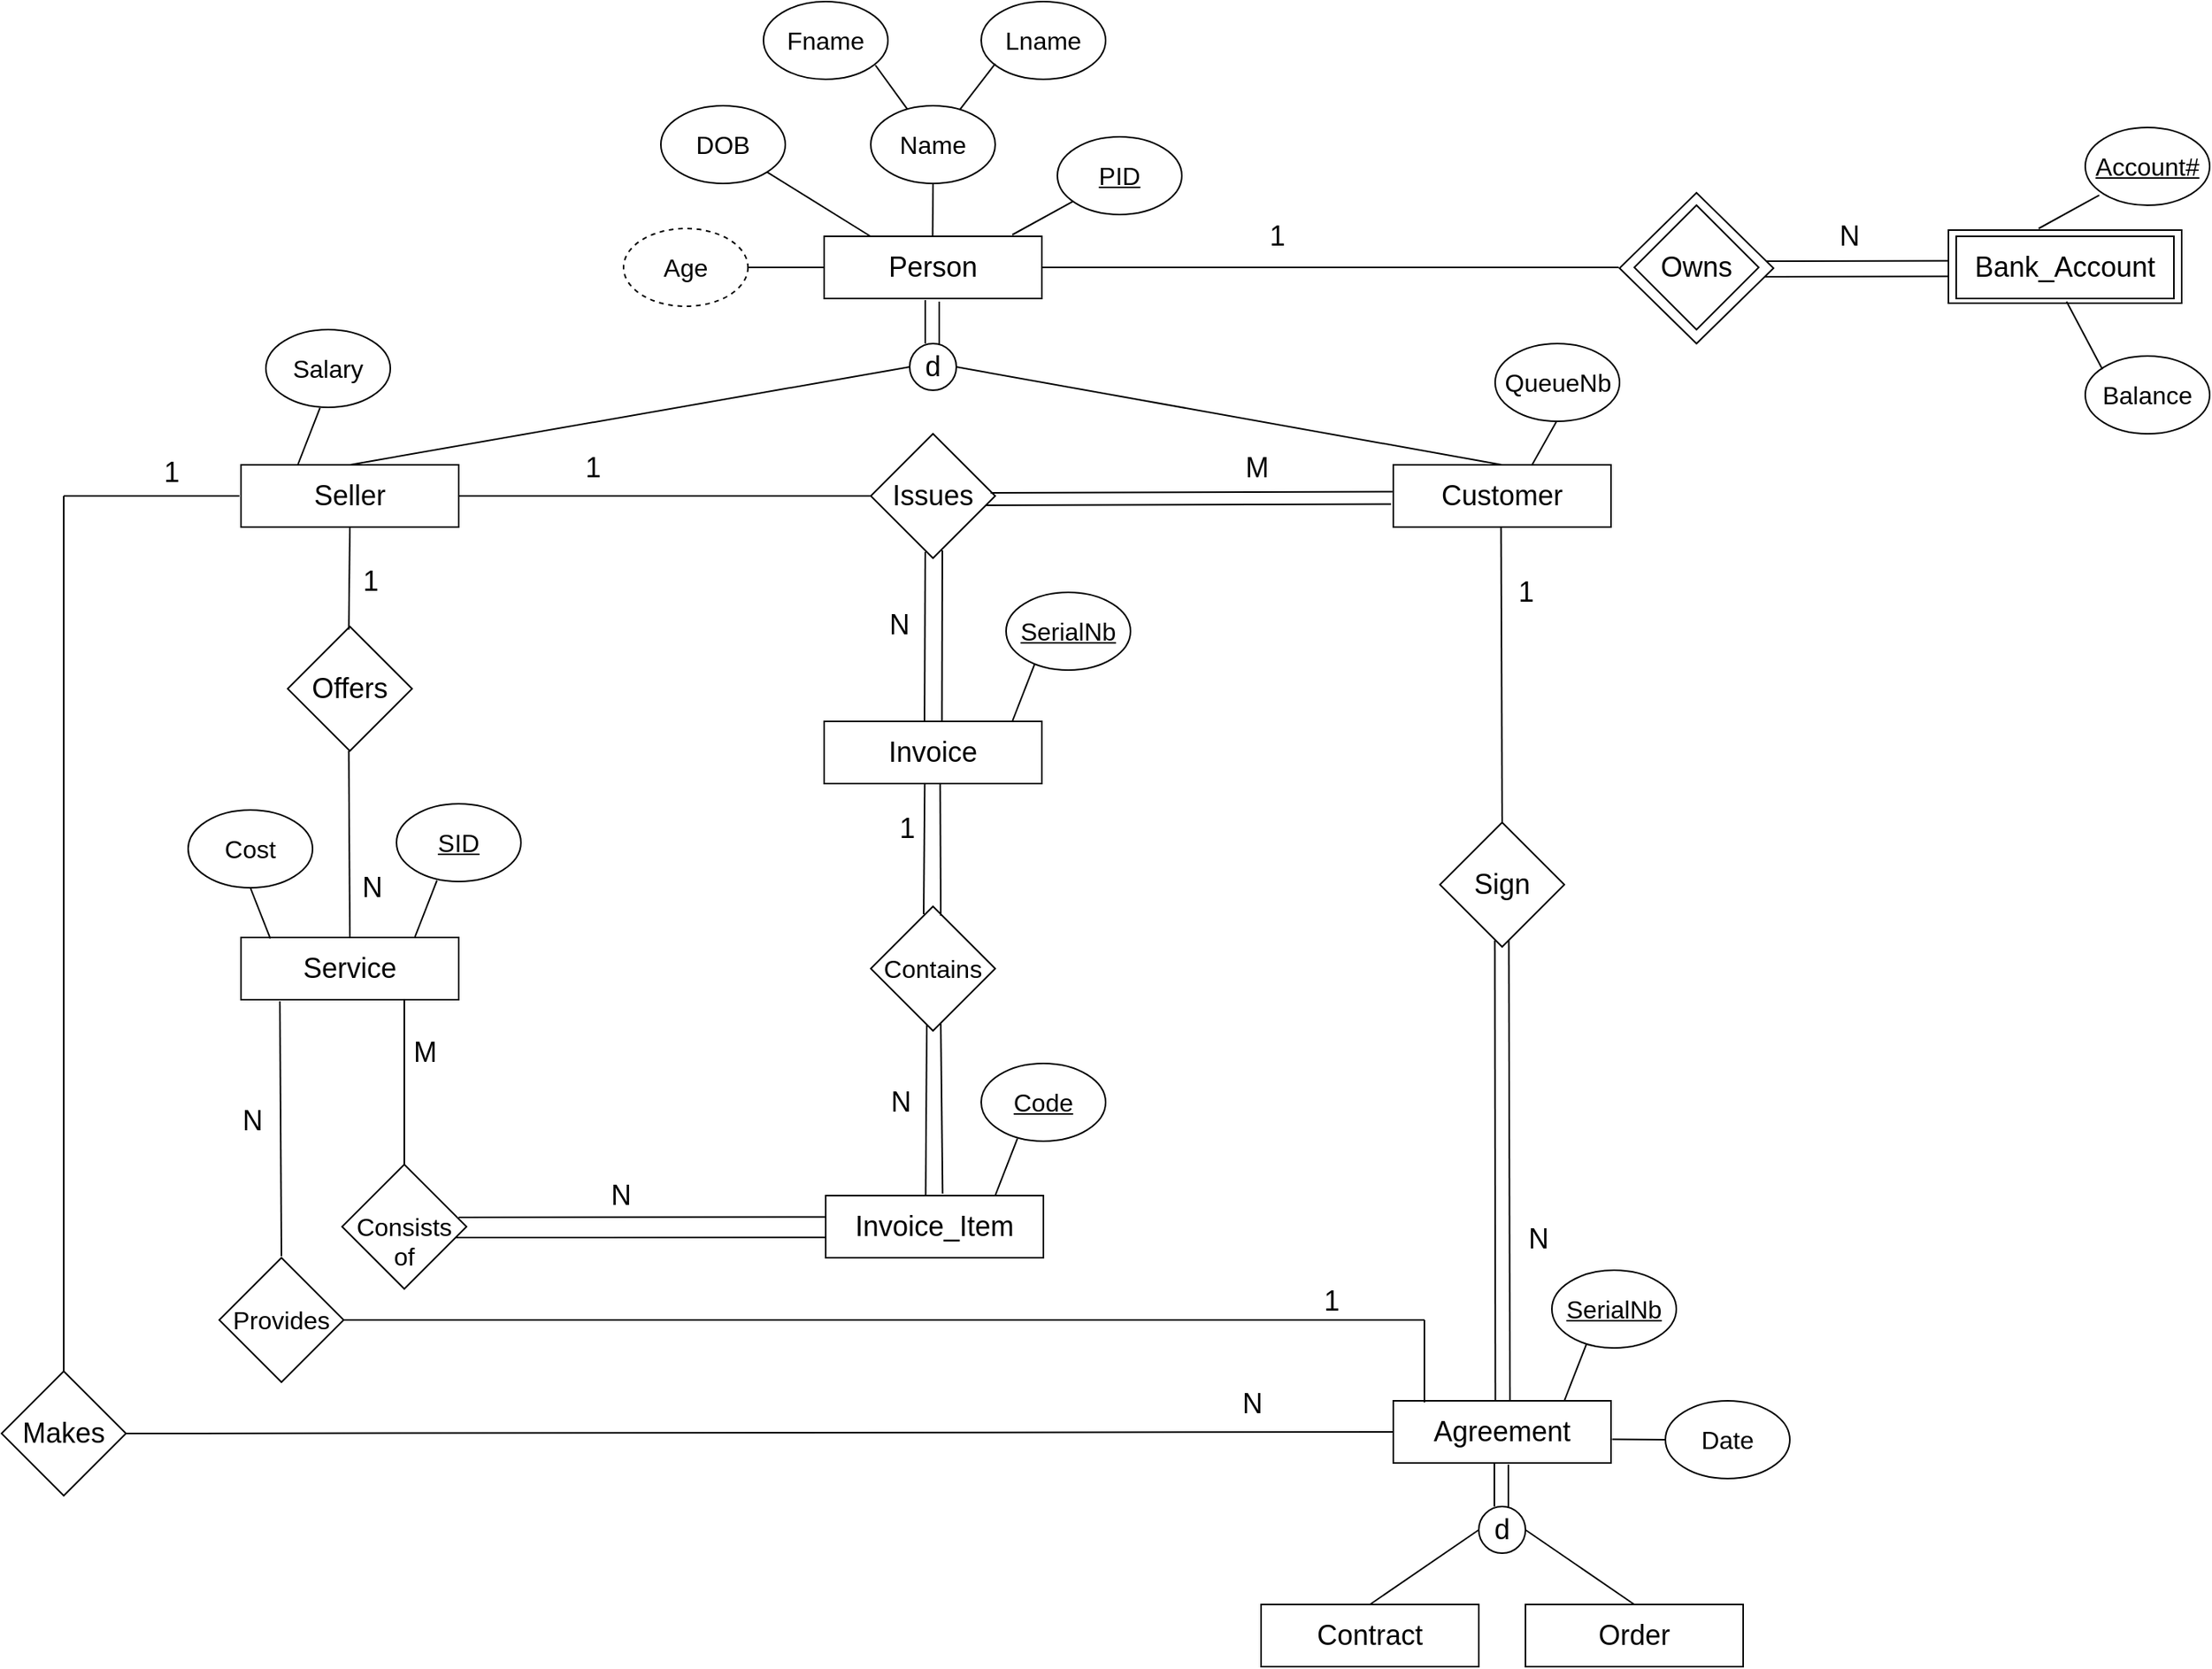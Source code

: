 <mxfile version="14.0.0" type="google"><diagram id="C5RBs43oDa-KdzZeNtuy" name="Page-1"><mxGraphModel dx="3108" dy="1232" grid="0" gridSize="10" guides="0" tooltips="1" connect="1" arrows="1" fold="1" page="1" pageScale="1" pageWidth="827" pageHeight="1169" math="0" shadow="0"><root><mxCell id="WIyWlLk6GJQsqaUBKTNV-0"/><mxCell id="WIyWlLk6GJQsqaUBKTNV-1" parent="WIyWlLk6GJQsqaUBKTNV-0"/><mxCell id="c0d2WSSigCV5riitA6cw-149" value="&lt;font style=&quot;font-size: 18px&quot;&gt;&lt;br&gt;&lt;/font&gt;" style="rounded=0;whiteSpace=wrap;html=1;" vertex="1" parent="WIyWlLk6GJQsqaUBKTNV-1"><mxGeometry x="1412" y="187" width="150" height="47" as="geometry"/></mxCell><mxCell id="c0d2WSSigCV5riitA6cw-148" value="" style="rhombus;whiteSpace=wrap;html=1;" vertex="1" parent="WIyWlLk6GJQsqaUBKTNV-1"><mxGeometry x="1200.5" y="163" width="99" height="97" as="geometry"/></mxCell><mxCell id="c0d2WSSigCV5riitA6cw-4" value="&lt;font style=&quot;font-size: 18px&quot;&gt;Person&lt;/font&gt;" style="rounded=0;whiteSpace=wrap;html=1;" vertex="1" parent="WIyWlLk6GJQsqaUBKTNV-1"><mxGeometry x="689" y="191" width="140" height="40" as="geometry"/></mxCell><mxCell id="c0d2WSSigCV5riitA6cw-6" value="&lt;font style=&quot;font-size: 18px&quot;&gt;Invoice_Item&lt;/font&gt;" style="rounded=0;whiteSpace=wrap;html=1;" vertex="1" parent="WIyWlLk6GJQsqaUBKTNV-1"><mxGeometry x="690" y="808" width="140" height="40" as="geometry"/></mxCell><mxCell id="c0d2WSSigCV5riitA6cw-7" value="&lt;font style=&quot;font-size: 18px&quot;&gt;Service&lt;/font&gt;" style="rounded=0;whiteSpace=wrap;html=1;" vertex="1" parent="WIyWlLk6GJQsqaUBKTNV-1"><mxGeometry x="314" y="642" width="140" height="40" as="geometry"/></mxCell><mxCell id="c0d2WSSigCV5riitA6cw-8" value="&lt;font style=&quot;font-size: 18px&quot;&gt;Invoice&lt;/font&gt;" style="rounded=0;whiteSpace=wrap;html=1;" vertex="1" parent="WIyWlLk6GJQsqaUBKTNV-1"><mxGeometry x="689" y="503" width="140" height="40" as="geometry"/></mxCell><mxCell id="c0d2WSSigCV5riitA6cw-9" value="&lt;font style=&quot;font-size: 18px&quot;&gt;Customer&lt;/font&gt;" style="rounded=0;whiteSpace=wrap;html=1;" vertex="1" parent="WIyWlLk6GJQsqaUBKTNV-1"><mxGeometry x="1055" y="338" width="140" height="40" as="geometry"/></mxCell><mxCell id="c0d2WSSigCV5riitA6cw-10" value="&lt;font style=&quot;font-size: 18px&quot;&gt;Seller&lt;/font&gt;" style="rounded=0;whiteSpace=wrap;html=1;" vertex="1" parent="WIyWlLk6GJQsqaUBKTNV-1"><mxGeometry x="314" y="338" width="140" height="40" as="geometry"/></mxCell><mxCell id="c0d2WSSigCV5riitA6cw-11" value="&lt;font style=&quot;font-size: 18px&quot;&gt;Bank_Account&lt;br&gt;&lt;/font&gt;" style="rounded=0;whiteSpace=wrap;html=1;" vertex="1" parent="WIyWlLk6GJQsqaUBKTNV-1"><mxGeometry x="1417" y="191" width="140" height="40" as="geometry"/></mxCell><mxCell id="c0d2WSSigCV5riitA6cw-12" value="&lt;font style=&quot;font-size: 18px&quot;&gt;Agreement&lt;/font&gt;" style="rounded=0;whiteSpace=wrap;html=1;" vertex="1" parent="WIyWlLk6GJQsqaUBKTNV-1"><mxGeometry x="1055" y="940" width="140" height="40" as="geometry"/></mxCell><mxCell id="c0d2WSSigCV5riitA6cw-13" value="&lt;font style=&quot;font-size: 18px&quot;&gt;Order&lt;/font&gt;" style="rounded=0;whiteSpace=wrap;html=1;" vertex="1" parent="WIyWlLk6GJQsqaUBKTNV-1"><mxGeometry x="1140" y="1071" width="140" height="40" as="geometry"/></mxCell><mxCell id="c0d2WSSigCV5riitA6cw-14" value="&lt;font style=&quot;font-size: 18px&quot;&gt;Contract&lt;/font&gt;" style="rounded=0;whiteSpace=wrap;html=1;" vertex="1" parent="WIyWlLk6GJQsqaUBKTNV-1"><mxGeometry x="970" y="1071" width="140" height="40" as="geometry"/></mxCell><mxCell id="c0d2WSSigCV5riitA6cw-15" value="&lt;font style=&quot;font-size: 18px&quot;&gt;Owns&lt;/font&gt;" style="rhombus;whiteSpace=wrap;html=1;" vertex="1" parent="WIyWlLk6GJQsqaUBKTNV-1"><mxGeometry x="1210" y="171" width="80" height="80" as="geometry"/></mxCell><mxCell id="c0d2WSSigCV5riitA6cw-16" value="&lt;font&gt;&lt;font style=&quot;font-size: 16px&quot;&gt;&lt;br&gt;Consists&lt;br&gt;of&lt;/font&gt;&lt;br&gt;&lt;/font&gt;" style="rhombus;whiteSpace=wrap;html=1;" vertex="1" parent="WIyWlLk6GJQsqaUBKTNV-1"><mxGeometry x="379" y="788" width="80" height="80" as="geometry"/></mxCell><mxCell id="c0d2WSSigCV5riitA6cw-17" value="&lt;font style=&quot;font-size: 18px&quot;&gt;Offers&lt;/font&gt;" style="rhombus;whiteSpace=wrap;html=1;" vertex="1" parent="WIyWlLk6GJQsqaUBKTNV-1"><mxGeometry x="344" y="442" width="80" height="80" as="geometry"/></mxCell><mxCell id="c0d2WSSigCV5riitA6cw-18" value="&lt;font style=&quot;font-size: 16px&quot;&gt;Contains&lt;/font&gt;" style="rhombus;whiteSpace=wrap;html=1;fontSize=16;" vertex="1" parent="WIyWlLk6GJQsqaUBKTNV-1"><mxGeometry x="719" y="622" width="80" height="80" as="geometry"/></mxCell><mxCell id="c0d2WSSigCV5riitA6cw-19" value="&lt;font style=&quot;font-size: 18px&quot;&gt;Sign&lt;/font&gt;" style="rhombus;whiteSpace=wrap;html=1;" vertex="1" parent="WIyWlLk6GJQsqaUBKTNV-1"><mxGeometry x="1085" y="568" width="80" height="80" as="geometry"/></mxCell><mxCell id="c0d2WSSigCV5riitA6cw-20" value="&lt;font style=&quot;font-size: 18px&quot;&gt;Issues&lt;/font&gt;" style="rhombus;whiteSpace=wrap;html=1;" vertex="1" parent="WIyWlLk6GJQsqaUBKTNV-1"><mxGeometry x="719" y="318" width="80" height="80" as="geometry"/></mxCell><mxCell id="c0d2WSSigCV5riitA6cw-21" value="&lt;font style=&quot;font-size: 18px&quot;&gt;Makes&lt;/font&gt;" style="rhombus;whiteSpace=wrap;html=1;" vertex="1" parent="WIyWlLk6GJQsqaUBKTNV-1"><mxGeometry x="160" y="921" width="80" height="80" as="geometry"/></mxCell><mxCell id="c0d2WSSigCV5riitA6cw-22" value="" style="endArrow=none;html=1;entryX=0.001;entryY=0.421;entryDx=0;entryDy=0;entryPerimeter=0;" edge="1" parent="WIyWlLk6GJQsqaUBKTNV-1" target="c0d2WSSigCV5riitA6cw-149"><mxGeometry width="50" height="50" relative="1" as="geometry"><mxPoint x="1295" y="207" as="sourcePoint"/><mxPoint x="1405" y="207" as="targetPoint"/></mxGeometry></mxCell><mxCell id="c0d2WSSigCV5riitA6cw-24" value="" style="endArrow=none;html=1;exitX=1;exitY=0.5;exitDx=0;exitDy=0;" edge="1" parent="WIyWlLk6GJQsqaUBKTNV-1" source="c0d2WSSigCV5riitA6cw-4"><mxGeometry width="50" height="50" relative="1" as="geometry"><mxPoint x="891" y="210.17" as="sourcePoint"/><mxPoint x="1200" y="211" as="targetPoint"/></mxGeometry></mxCell><mxCell id="c0d2WSSigCV5riitA6cw-161" value="&lt;font style=&quot;font-size: 18px&quot;&gt;1&lt;/font&gt;" style="edgeLabel;html=1;align=center;verticalAlign=middle;resizable=0;points=[];" vertex="1" connectable="0" parent="c0d2WSSigCV5riitA6cw-24"><mxGeometry x="0.147" y="-1" relative="1" as="geometry"><mxPoint x="-61.94" y="-21" as="offset"/></mxGeometry></mxCell><mxCell id="c0d2WSSigCV5riitA6cw-25" value="&lt;font style=&quot;font-size: 18px&quot;&gt;d&lt;/font&gt;" style="ellipse;whiteSpace=wrap;html=1;aspect=fixed;" vertex="1" parent="WIyWlLk6GJQsqaUBKTNV-1"><mxGeometry x="744" y="260" width="30" height="30" as="geometry"/></mxCell><mxCell id="c0d2WSSigCV5riitA6cw-26" value="" style="endArrow=none;html=1;exitX=0.5;exitY=0;exitDx=0;exitDy=0;entryX=0;entryY=0.5;entryDx=0;entryDy=0;" edge="1" parent="WIyWlLk6GJQsqaUBKTNV-1" source="c0d2WSSigCV5riitA6cw-10" target="c0d2WSSigCV5riitA6cw-25"><mxGeometry width="50" height="50" relative="1" as="geometry"><mxPoint x="694" y="328" as="sourcePoint"/><mxPoint x="744" y="278" as="targetPoint"/></mxGeometry></mxCell><mxCell id="c0d2WSSigCV5riitA6cw-27" value="" style="endArrow=none;html=1;entryX=0.5;entryY=0;entryDx=0;entryDy=0;exitX=1;exitY=0.5;exitDx=0;exitDy=0;" edge="1" parent="WIyWlLk6GJQsqaUBKTNV-1" source="c0d2WSSigCV5riitA6cw-25" target="c0d2WSSigCV5riitA6cw-9"><mxGeometry width="50" height="50" relative="1" as="geometry"><mxPoint x="774" y="281" as="sourcePoint"/><mxPoint x="824" y="231" as="targetPoint"/></mxGeometry></mxCell><mxCell id="c0d2WSSigCV5riitA6cw-28" value="" style="endArrow=none;html=1;" edge="1" parent="WIyWlLk6GJQsqaUBKTNV-1"><mxGeometry width="50" height="50" relative="1" as="geometry"><mxPoint x="754" y="260" as="sourcePoint"/><mxPoint x="754" y="232" as="targetPoint"/></mxGeometry></mxCell><mxCell id="c0d2WSSigCV5riitA6cw-29" value="" style="endArrow=none;html=1;" edge="1" parent="WIyWlLk6GJQsqaUBKTNV-1"><mxGeometry width="50" height="50" relative="1" as="geometry"><mxPoint x="763" y="261" as="sourcePoint"/><mxPoint x="763" y="233" as="targetPoint"/></mxGeometry></mxCell><mxCell id="c0d2WSSigCV5riitA6cw-31" value="" style="endArrow=none;html=1;exitX=0.461;exitY=0.002;exitDx=0;exitDy=0;exitPerimeter=0;" edge="1" parent="WIyWlLk6GJQsqaUBKTNV-1" source="c0d2WSSigCV5riitA6cw-8"><mxGeometry width="50" height="50" relative="1" as="geometry"><mxPoint x="754" y="499" as="sourcePoint"/><mxPoint x="754" y="394" as="targetPoint"/></mxGeometry></mxCell><mxCell id="c0d2WSSigCV5riitA6cw-32" value="" style="endArrow=none;html=1;exitX=0.5;exitY=0;exitDx=0;exitDy=0;entryX=0.462;entryY=1.033;entryDx=0;entryDy=0;entryPerimeter=0;" edge="1" parent="WIyWlLk6GJQsqaUBKTNV-1"><mxGeometry width="50" height="50" relative="1" as="geometry"><mxPoint x="753" y="627" as="sourcePoint"/><mxPoint x="753.68" y="543.32" as="targetPoint"/></mxGeometry></mxCell><mxCell id="c0d2WSSigCV5riitA6cw-33" value="" style="endArrow=none;html=1;entryX=0.5;entryY=1;entryDx=0;entryDy=0;exitX=0.537;exitY=-0.032;exitDx=0;exitDy=0;exitPerimeter=0;" edge="1" parent="WIyWlLk6GJQsqaUBKTNV-1" source="c0d2WSSigCV5riitA6cw-6"><mxGeometry width="50" height="50" relative="1" as="geometry"><mxPoint x="764" y="790" as="sourcePoint"/><mxPoint x="764" y="697" as="targetPoint"/></mxGeometry></mxCell><mxCell id="c0d2WSSigCV5riitA6cw-34" value="" style="endArrow=none;html=1;exitX=0.5;exitY=0;exitDx=0;exitDy=0;entryX=0.5;entryY=1;entryDx=0;entryDy=0;" edge="1" parent="WIyWlLk6GJQsqaUBKTNV-1" target="c0d2WSSigCV5riitA6cw-10"><mxGeometry width="50" height="50" relative="1" as="geometry"><mxPoint x="383.29" y="444" as="sourcePoint"/><mxPoint x="383" y="383" as="targetPoint"/></mxGeometry></mxCell><mxCell id="c0d2WSSigCV5riitA6cw-35" value="" style="endArrow=none;html=1;exitX=0.5;exitY=0;exitDx=0;exitDy=0;" edge="1" parent="WIyWlLk6GJQsqaUBKTNV-1" source="c0d2WSSigCV5riitA6cw-7"><mxGeometry width="50" height="50" relative="1" as="geometry"><mxPoint x="383.29" y="588" as="sourcePoint"/><mxPoint x="383.29" y="522" as="targetPoint"/></mxGeometry></mxCell><mxCell id="c0d2WSSigCV5riitA6cw-36" value="" style="endArrow=none;html=1;exitX=0.5;exitY=0;exitDx=0;exitDy=0;entryX=0.75;entryY=1;entryDx=0;entryDy=0;" edge="1" parent="WIyWlLk6GJQsqaUBKTNV-1" source="c0d2WSSigCV5riitA6cw-16" target="c0d2WSSigCV5riitA6cw-7"><mxGeometry width="50" height="50" relative="1" as="geometry"><mxPoint x="415.29" y="694" as="sourcePoint"/><mxPoint x="417" y="658" as="targetPoint"/></mxGeometry></mxCell><mxCell id="c0d2WSSigCV5riitA6cw-37" value="" style="endArrow=none;html=1;exitX=0.5;exitY=0;exitDx=0;exitDy=0;" edge="1" parent="WIyWlLk6GJQsqaUBKTNV-1" source="c0d2WSSigCV5riitA6cw-19"><mxGeometry width="50" height="50" relative="1" as="geometry"><mxPoint x="1124.29" y="444" as="sourcePoint"/><mxPoint x="1124.29" y="378" as="targetPoint"/></mxGeometry></mxCell><mxCell id="c0d2WSSigCV5riitA6cw-38" value="" style="endArrow=none;html=1;exitX=0.469;exitY=0;exitDx=0;exitDy=0;exitPerimeter=0;" edge="1" parent="WIyWlLk6GJQsqaUBKTNV-1" source="c0d2WSSigCV5riitA6cw-12"><mxGeometry width="50" height="50" relative="1" as="geometry"><mxPoint x="1121" y="935" as="sourcePoint"/><mxPoint x="1120.29" y="644" as="targetPoint"/></mxGeometry></mxCell><mxCell id="c0d2WSSigCV5riitA6cw-39" value="" style="endArrow=none;html=1;exitX=0;exitY=0.5;exitDx=0;exitDy=0;entryX=1;entryY=0.5;entryDx=0;entryDy=0;" edge="1" parent="WIyWlLk6GJQsqaUBKTNV-1" source="c0d2WSSigCV5riitA6cw-20" target="c0d2WSSigCV5riitA6cw-10"><mxGeometry width="50" height="50" relative="1" as="geometry"><mxPoint x="704" y="357.29" as="sourcePoint"/><mxPoint x="644" y="357.29" as="targetPoint"/></mxGeometry></mxCell><mxCell id="c0d2WSSigCV5riitA6cw-40" value="" style="endArrow=none;html=1;exitX=-0.004;exitY=0.43;exitDx=0;exitDy=0;entryX=1;entryY=0.5;entryDx=0;entryDy=0;exitPerimeter=0;" edge="1" parent="WIyWlLk6GJQsqaUBKTNV-1" source="c0d2WSSigCV5riitA6cw-9"><mxGeometry width="50" height="50" relative="1" as="geometry"><mxPoint x="1052" y="356" as="sourcePoint"/><mxPoint x="796" y="356" as="targetPoint"/></mxGeometry></mxCell><mxCell id="c0d2WSSigCV5riitA6cw-41" value="" style="endArrow=none;html=1;exitX=0.003;exitY=0.343;exitDx=0;exitDy=0;entryX=1;entryY=0.5;entryDx=0;entryDy=0;exitPerimeter=0;" edge="1" parent="WIyWlLk6GJQsqaUBKTNV-1" source="c0d2WSSigCV5riitA6cw-6"><mxGeometry width="50" height="50" relative="1" as="geometry"><mxPoint x="685" y="822" as="sourcePoint"/><mxPoint x="454" y="822" as="targetPoint"/></mxGeometry></mxCell><mxCell id="c0d2WSSigCV5riitA6cw-45" value="" style="endArrow=none;html=1;exitX=0;exitY=0.5;exitDx=0;exitDy=0;entryX=1;entryY=0.5;entryDx=0;entryDy=0;" edge="1" parent="WIyWlLk6GJQsqaUBKTNV-1" source="c0d2WSSigCV5riitA6cw-12" target="c0d2WSSigCV5riitA6cw-21"><mxGeometry width="50" height="50" relative="1" as="geometry"><mxPoint x="575" y="960" as="sourcePoint"/><mxPoint x="500" y="959.29" as="targetPoint"/></mxGeometry></mxCell><mxCell id="c0d2WSSigCV5riitA6cw-47" value="" style="endArrow=none;html=1;exitX=0.5;exitY=0;exitDx=0;exitDy=0;" edge="1" parent="WIyWlLk6GJQsqaUBKTNV-1"><mxGeometry width="50" height="50" relative="1" as="geometry"><mxPoint x="340" y="847" as="sourcePoint"/><mxPoint x="339" y="683" as="targetPoint"/></mxGeometry></mxCell><mxCell id="c0d2WSSigCV5riitA6cw-48" value="&lt;font style=&quot;font-size: 16px&quot;&gt;Provides&lt;/font&gt;" style="rhombus;whiteSpace=wrap;html=1;" vertex="1" parent="WIyWlLk6GJQsqaUBKTNV-1"><mxGeometry x="300" y="848" width="80" height="80" as="geometry"/></mxCell><mxCell id="c0d2WSSigCV5riitA6cw-53" value="&lt;font style=&quot;font-size: 18px&quot;&gt;d&lt;/font&gt;" style="ellipse;whiteSpace=wrap;html=1;aspect=fixed;" vertex="1" parent="WIyWlLk6GJQsqaUBKTNV-1"><mxGeometry x="1110" y="1008" width="30" height="30" as="geometry"/></mxCell><mxCell id="c0d2WSSigCV5riitA6cw-54" value="" style="endArrow=none;html=1;exitX=0.5;exitY=0;exitDx=0;exitDy=0;entryX=0;entryY=0.5;entryDx=0;entryDy=0;" edge="1" parent="WIyWlLk6GJQsqaUBKTNV-1" target="c0d2WSSigCV5riitA6cw-53" source="c0d2WSSigCV5riitA6cw-14"><mxGeometry width="50" height="50" relative="1" as="geometry"><mxPoint x="940" y="1086" as="sourcePoint"/><mxPoint x="1110" y="1026" as="targetPoint"/></mxGeometry></mxCell><mxCell id="c0d2WSSigCV5riitA6cw-55" value="" style="endArrow=none;html=1;entryX=0.5;entryY=0;entryDx=0;entryDy=0;exitX=1;exitY=0.5;exitDx=0;exitDy=0;" edge="1" parent="WIyWlLk6GJQsqaUBKTNV-1" source="c0d2WSSigCV5riitA6cw-53" target="c0d2WSSigCV5riitA6cw-13"><mxGeometry width="50" height="50" relative="1" as="geometry"><mxPoint x="1140" y="1029" as="sourcePoint"/><mxPoint x="1315" y="1086" as="targetPoint"/></mxGeometry></mxCell><mxCell id="c0d2WSSigCV5riitA6cw-56" value="" style="endArrow=none;html=1;" edge="1" parent="WIyWlLk6GJQsqaUBKTNV-1"><mxGeometry width="50" height="50" relative="1" as="geometry"><mxPoint x="1120" y="1008.0" as="sourcePoint"/><mxPoint x="1120" y="980.0" as="targetPoint"/></mxGeometry></mxCell><mxCell id="c0d2WSSigCV5riitA6cw-57" value="" style="endArrow=none;html=1;" edge="1" parent="WIyWlLk6GJQsqaUBKTNV-1"><mxGeometry width="50" height="50" relative="1" as="geometry"><mxPoint x="1129" y="1009" as="sourcePoint"/><mxPoint x="1129" y="981" as="targetPoint"/></mxGeometry></mxCell><mxCell id="c0d2WSSigCV5riitA6cw-42" value="" style="endArrow=none;html=1;exitX=0;exitY=0.5;exitDx=0;exitDy=0;" edge="1" parent="WIyWlLk6GJQsqaUBKTNV-1"><mxGeometry x="268" y="357" width="50" height="50" as="geometry"><mxPoint x="313" y="358" as="sourcePoint"/><mxPoint x="200" y="358" as="targetPoint"/></mxGeometry></mxCell><mxCell id="c0d2WSSigCV5riitA6cw-43" value="" style="endArrow=none;html=1;entryX=0.5;entryY=0;entryDx=0;entryDy=0;" edge="1" parent="WIyWlLk6GJQsqaUBKTNV-1"><mxGeometry x="360.99" y="358" width="50" height="50" as="geometry"><mxPoint x="199.99" y="358" as="sourcePoint"/><mxPoint x="199.99" y="921.0" as="targetPoint"/></mxGeometry></mxCell><mxCell id="c0d2WSSigCV5riitA6cw-50" value="" style="endArrow=none;html=1;entryX=1;entryY=0.5;entryDx=0;entryDy=0;" edge="1" parent="WIyWlLk6GJQsqaUBKTNV-1" target="c0d2WSSigCV5riitA6cw-48"><mxGeometry x="369" y="888" width="50" height="50" as="geometry"><mxPoint x="1075" y="888" as="sourcePoint"/><mxPoint x="425" y="888" as="targetPoint"/></mxGeometry></mxCell><mxCell id="c0d2WSSigCV5riitA6cw-51" value="" style="endArrow=none;html=1;" edge="1" parent="WIyWlLk6GJQsqaUBKTNV-1"><mxGeometry x="280" y="888" width="50" height="50" as="geometry"><mxPoint x="1075" y="941" as="sourcePoint"/><mxPoint x="1075" y="888" as="targetPoint"/></mxGeometry></mxCell><mxCell id="c0d2WSSigCV5riitA6cw-90" value="&lt;font size=&quot;3&quot;&gt;&lt;u&gt;Code&lt;/u&gt;&lt;/font&gt;" style="ellipse;whiteSpace=wrap;html=1;" vertex="1" parent="WIyWlLk6GJQsqaUBKTNV-1"><mxGeometry x="790" y="723" width="80" height="50" as="geometry"/></mxCell><mxCell id="c0d2WSSigCV5riitA6cw-91" value="&lt;font size=&quot;3&quot;&gt;&lt;u&gt;SerialNb&lt;/u&gt;&lt;/font&gt;" style="ellipse;whiteSpace=wrap;html=1;" vertex="1" parent="WIyWlLk6GJQsqaUBKTNV-1"><mxGeometry x="1157" y="856" width="80" height="50" as="geometry"/></mxCell><mxCell id="c0d2WSSigCV5riitA6cw-92" value="&lt;font size=&quot;3&quot;&gt;&lt;u&gt;SerialNb&lt;/u&gt;&lt;/font&gt;" style="ellipse;whiteSpace=wrap;html=1;" vertex="1" parent="WIyWlLk6GJQsqaUBKTNV-1"><mxGeometry x="806" y="420" width="80" height="50" as="geometry"/></mxCell><mxCell id="c0d2WSSigCV5riitA6cw-93" value="&lt;font size=&quot;3&quot;&gt;Salary&lt;/font&gt;" style="ellipse;whiteSpace=wrap;html=1;" vertex="1" parent="WIyWlLk6GJQsqaUBKTNV-1"><mxGeometry x="330" y="251" width="80" height="50" as="geometry"/></mxCell><mxCell id="c0d2WSSigCV5riitA6cw-95" value="&lt;font style=&quot;font-size: 16px&quot;&gt;QueueNb&lt;/font&gt;" style="ellipse;whiteSpace=wrap;html=1;" vertex="1" parent="WIyWlLk6GJQsqaUBKTNV-1"><mxGeometry x="1120.5" y="260" width="80" height="50" as="geometry"/></mxCell><mxCell id="c0d2WSSigCV5riitA6cw-97" value="&lt;font size=&quot;3&quot;&gt;&lt;u&gt;Account#&lt;/u&gt;&lt;/font&gt;" style="ellipse;whiteSpace=wrap;html=1;" vertex="1" parent="WIyWlLk6GJQsqaUBKTNV-1"><mxGeometry x="1500" y="121" width="80" height="50" as="geometry"/></mxCell><mxCell id="c0d2WSSigCV5riitA6cw-98" value="&lt;font size=&quot;3&quot;&gt;Balance&lt;/font&gt;" style="ellipse;whiteSpace=wrap;html=1;" vertex="1" parent="WIyWlLk6GJQsqaUBKTNV-1"><mxGeometry x="1500" y="268" width="80" height="50" as="geometry"/></mxCell><mxCell id="c0d2WSSigCV5riitA6cw-99" value="&lt;font size=&quot;3&quot;&gt;Lname&lt;/font&gt;" style="ellipse;whiteSpace=wrap;html=1;" vertex="1" parent="WIyWlLk6GJQsqaUBKTNV-1"><mxGeometry x="790" y="40" width="80" height="50" as="geometry"/></mxCell><mxCell id="c0d2WSSigCV5riitA6cw-100" value="&lt;font size=&quot;3&quot;&gt;&lt;u&gt;PID&lt;/u&gt;&lt;/font&gt;" style="ellipse;whiteSpace=wrap;html=1;" vertex="1" parent="WIyWlLk6GJQsqaUBKTNV-1"><mxGeometry x="839" y="127" width="80" height="50" as="geometry"/></mxCell><mxCell id="c0d2WSSigCV5riitA6cw-101" value="&lt;font style=&quot;font-size: 16px&quot;&gt;Cost&lt;/font&gt;" style="ellipse;whiteSpace=wrap;html=1;" vertex="1" parent="WIyWlLk6GJQsqaUBKTNV-1"><mxGeometry x="280" y="560" width="80" height="50" as="geometry"/></mxCell><mxCell id="c0d2WSSigCV5riitA6cw-102" value="&lt;font size=&quot;3&quot;&gt;&lt;u&gt;SID&lt;/u&gt;&lt;/font&gt;" style="ellipse;whiteSpace=wrap;html=1;" vertex="1" parent="WIyWlLk6GJQsqaUBKTNV-1"><mxGeometry x="414" y="556" width="80" height="50" as="geometry"/></mxCell><mxCell id="c0d2WSSigCV5riitA6cw-103" value="&lt;font style=&quot;font-size: 16px&quot;&gt;Date&lt;/font&gt;" style="ellipse;whiteSpace=wrap;html=1;" vertex="1" parent="WIyWlLk6GJQsqaUBKTNV-1"><mxGeometry x="1230" y="940" width="80" height="50" as="geometry"/></mxCell><mxCell id="c0d2WSSigCV5riitA6cw-104" value="&lt;font size=&quot;3&quot;&gt;Fname&lt;/font&gt;" style="ellipse;whiteSpace=wrap;html=1;" vertex="1" parent="WIyWlLk6GJQsqaUBKTNV-1"><mxGeometry x="650" y="40" width="80" height="50" as="geometry"/></mxCell><mxCell id="c0d2WSSigCV5riitA6cw-105" value="&lt;font size=&quot;3&quot;&gt;DOB&lt;/font&gt;" style="ellipse;whiteSpace=wrap;html=1;" vertex="1" parent="WIyWlLk6GJQsqaUBKTNV-1"><mxGeometry x="584" y="107" width="80" height="50" as="geometry"/></mxCell><mxCell id="c0d2WSSigCV5riitA6cw-106" value="&lt;font size=&quot;3&quot;&gt;Age&lt;/font&gt;" style="ellipse;whiteSpace=wrap;html=1;dashed=1;" vertex="1" parent="WIyWlLk6GJQsqaUBKTNV-1"><mxGeometry x="560" y="186" width="80" height="50" as="geometry"/></mxCell><mxCell id="c0d2WSSigCV5riitA6cw-107" value="&lt;font size=&quot;3&quot;&gt;Name&lt;/font&gt;" style="ellipse;whiteSpace=wrap;html=1;" vertex="1" parent="WIyWlLk6GJQsqaUBKTNV-1"><mxGeometry x="719" y="107" width="80" height="50" as="geometry"/></mxCell><mxCell id="c0d2WSSigCV5riitA6cw-111" value="" style="endArrow=none;html=1;entryX=0.5;entryY=1;entryDx=0;entryDy=0;" edge="1" parent="WIyWlLk6GJQsqaUBKTNV-1" target="c0d2WSSigCV5riitA6cw-107"><mxGeometry width="50" height="50" relative="1" as="geometry"><mxPoint x="758.76" y="191" as="sourcePoint"/><mxPoint x="759" y="160" as="targetPoint"/></mxGeometry></mxCell><mxCell id="c0d2WSSigCV5riitA6cw-112" value="" style="endArrow=none;html=1;" edge="1" parent="WIyWlLk6GJQsqaUBKTNV-1" target="c0d2WSSigCV5riitA6cw-100"><mxGeometry width="50" height="50" relative="1" as="geometry"><mxPoint x="810" y="190" as="sourcePoint"/><mxPoint x="850" y="171" as="targetPoint"/></mxGeometry></mxCell><mxCell id="c0d2WSSigCV5riitA6cw-114" value="" style="endArrow=none;html=1;entryX=0.5;entryY=1;entryDx=0;entryDy=0;" edge="1" parent="WIyWlLk6GJQsqaUBKTNV-1" source="c0d2WSSigCV5riitA6cw-107"><mxGeometry width="50" height="50" relative="1" as="geometry"><mxPoint x="799.29" y="109" as="sourcePoint"/><mxPoint x="799" y="80" as="targetPoint"/></mxGeometry></mxCell><mxCell id="c0d2WSSigCV5riitA6cw-116" value="" style="endArrow=none;html=1;entryX=0.5;entryY=1;entryDx=0;entryDy=0;" edge="1" parent="WIyWlLk6GJQsqaUBKTNV-1" source="c0d2WSSigCV5riitA6cw-107"><mxGeometry width="50" height="50" relative="1" as="geometry"><mxPoint x="722.29" y="110" as="sourcePoint"/><mxPoint x="722" y="81" as="targetPoint"/></mxGeometry></mxCell><mxCell id="c0d2WSSigCV5riitA6cw-117" value="" style="endArrow=none;html=1;" edge="1" parent="WIyWlLk6GJQsqaUBKTNV-1" target="c0d2WSSigCV5riitA6cw-105"><mxGeometry width="50" height="50" relative="1" as="geometry"><mxPoint x="718.81" y="191" as="sourcePoint"/><mxPoint x="718.52" y="162" as="targetPoint"/></mxGeometry></mxCell><mxCell id="c0d2WSSigCV5riitA6cw-118" value="" style="endArrow=none;html=1;exitX=0;exitY=0.5;exitDx=0;exitDy=0;entryX=1;entryY=0.5;entryDx=0;entryDy=0;" edge="1" parent="WIyWlLk6GJQsqaUBKTNV-1" source="c0d2WSSigCV5riitA6cw-4" target="c0d2WSSigCV5riitA6cw-106"><mxGeometry width="50" height="50" relative="1" as="geometry"><mxPoint x="640.29" y="236" as="sourcePoint"/><mxPoint x="650" y="207" as="targetPoint"/></mxGeometry></mxCell><mxCell id="c0d2WSSigCV5riitA6cw-150" value="" style="endArrow=none;html=1;" edge="1" parent="WIyWlLk6GJQsqaUBKTNV-1"><mxGeometry width="50" height="50" relative="1" as="geometry"><mxPoint x="1470" y="186" as="sourcePoint"/><mxPoint x="1508.989" y="164.528" as="targetPoint"/></mxGeometry></mxCell><mxCell id="c0d2WSSigCV5riitA6cw-151" value="" style="endArrow=none;html=1;exitX=0.5;exitY=1;exitDx=0;exitDy=0;" edge="1" parent="WIyWlLk6GJQsqaUBKTNV-1"><mxGeometry width="50" height="50" relative="1" as="geometry"><mxPoint x="1488" y="233" as="sourcePoint"/><mxPoint x="1511" y="276.5" as="targetPoint"/></mxGeometry></mxCell><mxCell id="c0d2WSSigCV5riitA6cw-152" value="" style="endArrow=none;html=1;exitX=0.636;exitY=0.008;exitDx=0;exitDy=0;exitPerimeter=0;" edge="1" parent="WIyWlLk6GJQsqaUBKTNV-1" source="c0d2WSSigCV5riitA6cw-9"><mxGeometry width="50" height="50" relative="1" as="geometry"><mxPoint x="1140" y="350" as="sourcePoint"/><mxPoint x="1160" y="310" as="targetPoint"/></mxGeometry></mxCell><mxCell id="c0d2WSSigCV5riitA6cw-153" value="" style="endArrow=none;html=1;entryX=0.435;entryY=1.006;entryDx=0;entryDy=0;entryPerimeter=0;" edge="1" parent="WIyWlLk6GJQsqaUBKTNV-1" target="c0d2WSSigCV5riitA6cw-93"><mxGeometry width="50" height="50" relative="1" as="geometry"><mxPoint x="350.51" y="338" as="sourcePoint"/><mxPoint x="360" y="310" as="targetPoint"/></mxGeometry></mxCell><mxCell id="c0d2WSSigCV5riitA6cw-154" value="" style="endArrow=none;html=1;entryX=0.435;entryY=1.006;entryDx=0;entryDy=0;entryPerimeter=0;" edge="1" parent="WIyWlLk6GJQsqaUBKTNV-1"><mxGeometry width="50" height="50" relative="1" as="geometry"><mxPoint x="810" y="503" as="sourcePoint"/><mxPoint x="824.29" y="466.3" as="targetPoint"/></mxGeometry></mxCell><mxCell id="c0d2WSSigCV5riitA6cw-155" value="" style="endArrow=none;html=1;entryX=0.435;entryY=1.006;entryDx=0;entryDy=0;entryPerimeter=0;" edge="1" parent="WIyWlLk6GJQsqaUBKTNV-1"><mxGeometry width="50" height="50" relative="1" as="geometry"><mxPoint x="799" y="808.0" as="sourcePoint"/><mxPoint x="813.29" y="771.3" as="targetPoint"/></mxGeometry></mxCell><mxCell id="c0d2WSSigCV5riitA6cw-156" value="" style="endArrow=none;html=1;entryX=0.435;entryY=1.006;entryDx=0;entryDy=0;entryPerimeter=0;" edge="1" parent="WIyWlLk6GJQsqaUBKTNV-1"><mxGeometry width="50" height="50" relative="1" as="geometry"><mxPoint x="1165" y="940" as="sourcePoint"/><mxPoint x="1179.29" y="903.3" as="targetPoint"/></mxGeometry></mxCell><mxCell id="c0d2WSSigCV5riitA6cw-157" value="" style="endArrow=none;html=1;" edge="1" parent="WIyWlLk6GJQsqaUBKTNV-1"><mxGeometry width="50" height="50" relative="1" as="geometry"><mxPoint x="1195.71" y="964.7" as="sourcePoint"/><mxPoint x="1230" y="965" as="targetPoint"/></mxGeometry></mxCell><mxCell id="c0d2WSSigCV5riitA6cw-158" value="" style="endArrow=none;html=1;entryX=0.435;entryY=1.006;entryDx=0;entryDy=0;entryPerimeter=0;" edge="1" parent="WIyWlLk6GJQsqaUBKTNV-1"><mxGeometry width="50" height="50" relative="1" as="geometry"><mxPoint x="425.71" y="642.0" as="sourcePoint"/><mxPoint x="440.0" y="605.3" as="targetPoint"/></mxGeometry></mxCell><mxCell id="c0d2WSSigCV5riitA6cw-159" value="" style="endArrow=none;html=1;entryX=0.5;entryY=1;entryDx=0;entryDy=0;" edge="1" parent="WIyWlLk6GJQsqaUBKTNV-1" target="c0d2WSSigCV5riitA6cw-101"><mxGeometry width="50" height="50" relative="1" as="geometry"><mxPoint x="332.86" y="642.7" as="sourcePoint"/><mxPoint x="347.15" y="606" as="targetPoint"/></mxGeometry></mxCell><mxCell id="c0d2WSSigCV5riitA6cw-163" value="&lt;font style=&quot;font-size: 18px&quot;&gt;1&lt;/font&gt;" style="edgeLabel;html=1;align=center;verticalAlign=middle;resizable=0;points=[];" vertex="1" connectable="0" parent="WIyWlLk6GJQsqaUBKTNV-1"><mxGeometry x="1140.0" y="420" as="geometry"/></mxCell><mxCell id="c0d2WSSigCV5riitA6cw-164" value="&lt;font style=&quot;font-size: 18px&quot;&gt;1&lt;/font&gt;" style="edgeLabel;html=1;align=center;verticalAlign=middle;resizable=0;points=[];" vertex="1" connectable="0" parent="WIyWlLk6GJQsqaUBKTNV-1"><mxGeometry x="300.0" y="370" as="geometry"><mxPoint x="-31" y="-27" as="offset"/></mxGeometry></mxCell><mxCell id="c0d2WSSigCV5riitA6cw-165" value="&lt;font style=&quot;font-size: 18px&quot;&gt;1&lt;/font&gt;" style="edgeLabel;html=1;align=center;verticalAlign=middle;resizable=0;points=[];" vertex="1" connectable="0" parent="WIyWlLk6GJQsqaUBKTNV-1"><mxGeometry x="454.0" y="301" as="geometry"><mxPoint x="-57" y="112" as="offset"/></mxGeometry></mxCell><mxCell id="c0d2WSSigCV5riitA6cw-167" value="&lt;font style=&quot;font-size: 18px&quot;&gt;1&lt;/font&gt;" style="edgeLabel;html=1;align=center;verticalAlign=middle;resizable=0;points=[];" vertex="1" connectable="0" parent="WIyWlLk6GJQsqaUBKTNV-1"><mxGeometry x="846.0" y="556" as="geometry"><mxPoint x="169" y="320" as="offset"/></mxGeometry></mxCell><mxCell id="c0d2WSSigCV5riitA6cw-168" value="" style="endArrow=none;html=1;entryX=-0.003;entryY=0.634;entryDx=0;entryDy=0;entryPerimeter=0;" edge="1" parent="WIyWlLk6GJQsqaUBKTNV-1" target="c0d2WSSigCV5riitA6cw-149"><mxGeometry width="50" height="50" relative="1" as="geometry"><mxPoint x="1294" y="217" as="sourcePoint"/><mxPoint x="1404.0" y="217" as="targetPoint"/></mxGeometry></mxCell><mxCell id="c0d2WSSigCV5riitA6cw-169" value="" style="endArrow=none;html=1;exitX=-0.01;exitY=0.63;exitDx=0;exitDy=0;entryX=1;entryY=0.5;entryDx=0;entryDy=0;exitPerimeter=0;" edge="1" parent="WIyWlLk6GJQsqaUBKTNV-1" source="c0d2WSSigCV5riitA6cw-9"><mxGeometry width="50" height="50" relative="1" as="geometry"><mxPoint x="1049" y="364" as="sourcePoint"/><mxPoint x="793" y="364" as="targetPoint"/></mxGeometry></mxCell><mxCell id="c0d2WSSigCV5riitA6cw-170" value="" style="endArrow=none;html=1;exitX=0.541;exitY=0.002;exitDx=0;exitDy=0;exitPerimeter=0;" edge="1" parent="WIyWlLk6GJQsqaUBKTNV-1" source="c0d2WSSigCV5riitA6cw-8"><mxGeometry width="50" height="50" relative="1" as="geometry"><mxPoint x="765" y="498" as="sourcePoint"/><mxPoint x="765" y="393" as="targetPoint"/></mxGeometry></mxCell><mxCell id="c0d2WSSigCV5riitA6cw-171" value="" style="endArrow=none;html=1;exitX=0.5;exitY=0;exitDx=0;exitDy=0;entryX=0.533;entryY=1;entryDx=0;entryDy=0;entryPerimeter=0;" edge="1" parent="WIyWlLk6GJQsqaUBKTNV-1" target="c0d2WSSigCV5riitA6cw-8"><mxGeometry width="50" height="50" relative="1" as="geometry"><mxPoint x="764" y="628" as="sourcePoint"/><mxPoint x="764.0" y="549" as="targetPoint"/></mxGeometry></mxCell><mxCell id="c0d2WSSigCV5riitA6cw-172" value="" style="endArrow=none;html=1;exitX=0.459;exitY=0.003;exitDx=0;exitDy=0;entryX=0.533;entryY=1;entryDx=0;entryDy=0;entryPerimeter=0;exitPerimeter=0;" edge="1" parent="WIyWlLk6GJQsqaUBKTNV-1" source="c0d2WSSigCV5riitA6cw-6"><mxGeometry width="50" height="50" relative="1" as="geometry"><mxPoint x="755.38" y="783" as="sourcePoint"/><mxPoint x="755.0" y="698" as="targetPoint"/></mxGeometry></mxCell><mxCell id="c0d2WSSigCV5riitA6cw-173" value="" style="endArrow=none;html=1;exitX=0.536;exitY=0.01;exitDx=0;exitDy=0;exitPerimeter=0;" edge="1" parent="WIyWlLk6GJQsqaUBKTNV-1" source="c0d2WSSigCV5riitA6cw-12"><mxGeometry width="50" height="50" relative="1" as="geometry"><mxPoint x="1130" y="935.0" as="sourcePoint"/><mxPoint x="1129.29" y="644" as="targetPoint"/></mxGeometry></mxCell><mxCell id="c0d2WSSigCV5riitA6cw-174" value="" style="endArrow=none;html=1;exitX=0.001;exitY=0.673;exitDx=0;exitDy=0;entryX=1;entryY=0.5;entryDx=0;entryDy=0;exitPerimeter=0;" edge="1" parent="WIyWlLk6GJQsqaUBKTNV-1" source="c0d2WSSigCV5riitA6cw-6"><mxGeometry width="50" height="50" relative="1" as="geometry"><mxPoint x="683" y="835" as="sourcePoint"/><mxPoint x="452" y="835" as="targetPoint"/></mxGeometry></mxCell><mxCell id="c0d2WSSigCV5riitA6cw-181" value="&lt;span style=&quot;font-size: 18px&quot;&gt;N&lt;/span&gt;" style="edgeLabel;html=1;align=center;verticalAlign=middle;resizable=0;points=[];" vertex="1" connectable="0" parent="WIyWlLk6GJQsqaUBKTNV-1"><mxGeometry x="1350.001" y="191" as="geometry"><mxPoint x="-2" as="offset"/></mxGeometry></mxCell><mxCell id="c0d2WSSigCV5riitA6cw-182" value="&lt;span style=&quot;font-size: 18px&quot;&gt;M&lt;/span&gt;" style="edgeLabel;html=1;align=center;verticalAlign=middle;resizable=0;points=[];" vertex="1" connectable="0" parent="WIyWlLk6GJQsqaUBKTNV-1"><mxGeometry x="435.001" y="720" as="geometry"><mxPoint x="-3" y="-4" as="offset"/></mxGeometry></mxCell><mxCell id="c0d2WSSigCV5riitA6cw-183" value="&lt;span style=&quot;font-size: 18px&quot;&gt;N&lt;/span&gt;" style="edgeLabel;html=1;align=center;verticalAlign=middle;resizable=0;points=[];" vertex="1" connectable="0" parent="WIyWlLk6GJQsqaUBKTNV-1"><mxGeometry x="400.001" y="610" as="geometry"><mxPoint x="-2" as="offset"/></mxGeometry></mxCell><mxCell id="c0d2WSSigCV5riitA6cw-184" value="&lt;span style=&quot;font-size: 18px&quot;&gt;N&lt;/span&gt;" style="edgeLabel;html=1;align=center;verticalAlign=middle;resizable=0;points=[];" vertex="1" connectable="0" parent="WIyWlLk6GJQsqaUBKTNV-1"><mxGeometry x="1000.001" y="710" as="geometry"><mxPoint x="-36" y="232" as="offset"/></mxGeometry></mxCell><mxCell id="c0d2WSSigCV5riitA6cw-185" value="&lt;span style=&quot;font-size: 18px&quot;&gt;N&lt;/span&gt;" style="edgeLabel;html=1;align=center;verticalAlign=middle;resizable=0;points=[];" vertex="1" connectable="0" parent="WIyWlLk6GJQsqaUBKTNV-1"><mxGeometry x="560.001" y="808" as="geometry"><mxPoint x="-2" as="offset"/></mxGeometry></mxCell><mxCell id="c0d2WSSigCV5riitA6cw-186" value="&lt;span style=&quot;font-size: 18px&quot;&gt;N&lt;/span&gt;" style="edgeLabel;html=1;align=center;verticalAlign=middle;resizable=0;points=[];" vertex="1" connectable="0" parent="WIyWlLk6GJQsqaUBKTNV-1"><mxGeometry x="740.001" y="748" as="geometry"><mxPoint x="-2" as="offset"/></mxGeometry></mxCell><mxCell id="c0d2WSSigCV5riitA6cw-187" value="&lt;span style=&quot;font-size: 18px&quot;&gt;N&lt;/span&gt;" style="edgeLabel;html=1;align=center;verticalAlign=middle;resizable=0;points=[];" vertex="1" connectable="0" parent="WIyWlLk6GJQsqaUBKTNV-1"><mxGeometry x="1390.001" y="310" as="geometry"><mxPoint x="-242" y="526" as="offset"/></mxGeometry></mxCell><mxCell id="c0d2WSSigCV5riitA6cw-188" value="&lt;font style=&quot;font-size: 18px&quot;&gt;1&lt;/font&gt;" style="edgeLabel;html=1;align=center;verticalAlign=middle;resizable=0;points=[];" vertex="1" connectable="0" parent="WIyWlLk6GJQsqaUBKTNV-1"><mxGeometry x="799.0" y="460" as="geometry"><mxPoint x="-57" y="112" as="offset"/></mxGeometry></mxCell><mxCell id="c0d2WSSigCV5riitA6cw-189" value="&lt;span style=&quot;font-size: 18px&quot;&gt;N&lt;/span&gt;" style="edgeLabel;html=1;align=center;verticalAlign=middle;resizable=0;points=[];" vertex="1" connectable="0" parent="WIyWlLk6GJQsqaUBKTNV-1"><mxGeometry x="330.001" y="430" as="geometry"><mxPoint x="-9" y="330" as="offset"/></mxGeometry></mxCell><mxCell id="c0d2WSSigCV5riitA6cw-190" value="&lt;font style=&quot;font-size: 18px&quot;&gt;M&lt;/font&gt;" style="edgeLabel;html=1;align=center;verticalAlign=middle;resizable=0;points=[];" vertex="1" connectable="0" parent="WIyWlLk6GJQsqaUBKTNV-1"><mxGeometry x="989.917" y="201" as="geometry"><mxPoint x="-23" y="139" as="offset"/></mxGeometry></mxCell><mxCell id="c0d2WSSigCV5riitA6cw-191" value="&lt;font style=&quot;font-size: 18px&quot;&gt;1&lt;/font&gt;" style="edgeLabel;html=1;align=center;verticalAlign=middle;resizable=0;points=[];" vertex="1" connectable="0" parent="WIyWlLk6GJQsqaUBKTNV-1"><mxGeometry x="999.917" y="213" as="geometry"><mxPoint x="-460" y="127" as="offset"/></mxGeometry></mxCell><mxCell id="c0d2WSSigCV5riitA6cw-192" value="&lt;font style=&quot;font-size: 18px&quot;&gt;N&lt;/font&gt;" style="edgeLabel;html=1;align=center;verticalAlign=middle;resizable=0;points=[];" vertex="1" connectable="0" parent="WIyWlLk6GJQsqaUBKTNV-1"><mxGeometry x="1009.917" y="221" as="geometry"><mxPoint x="-273" y="220" as="offset"/></mxGeometry></mxCell></root></mxGraphModel></diagram></mxfile>
